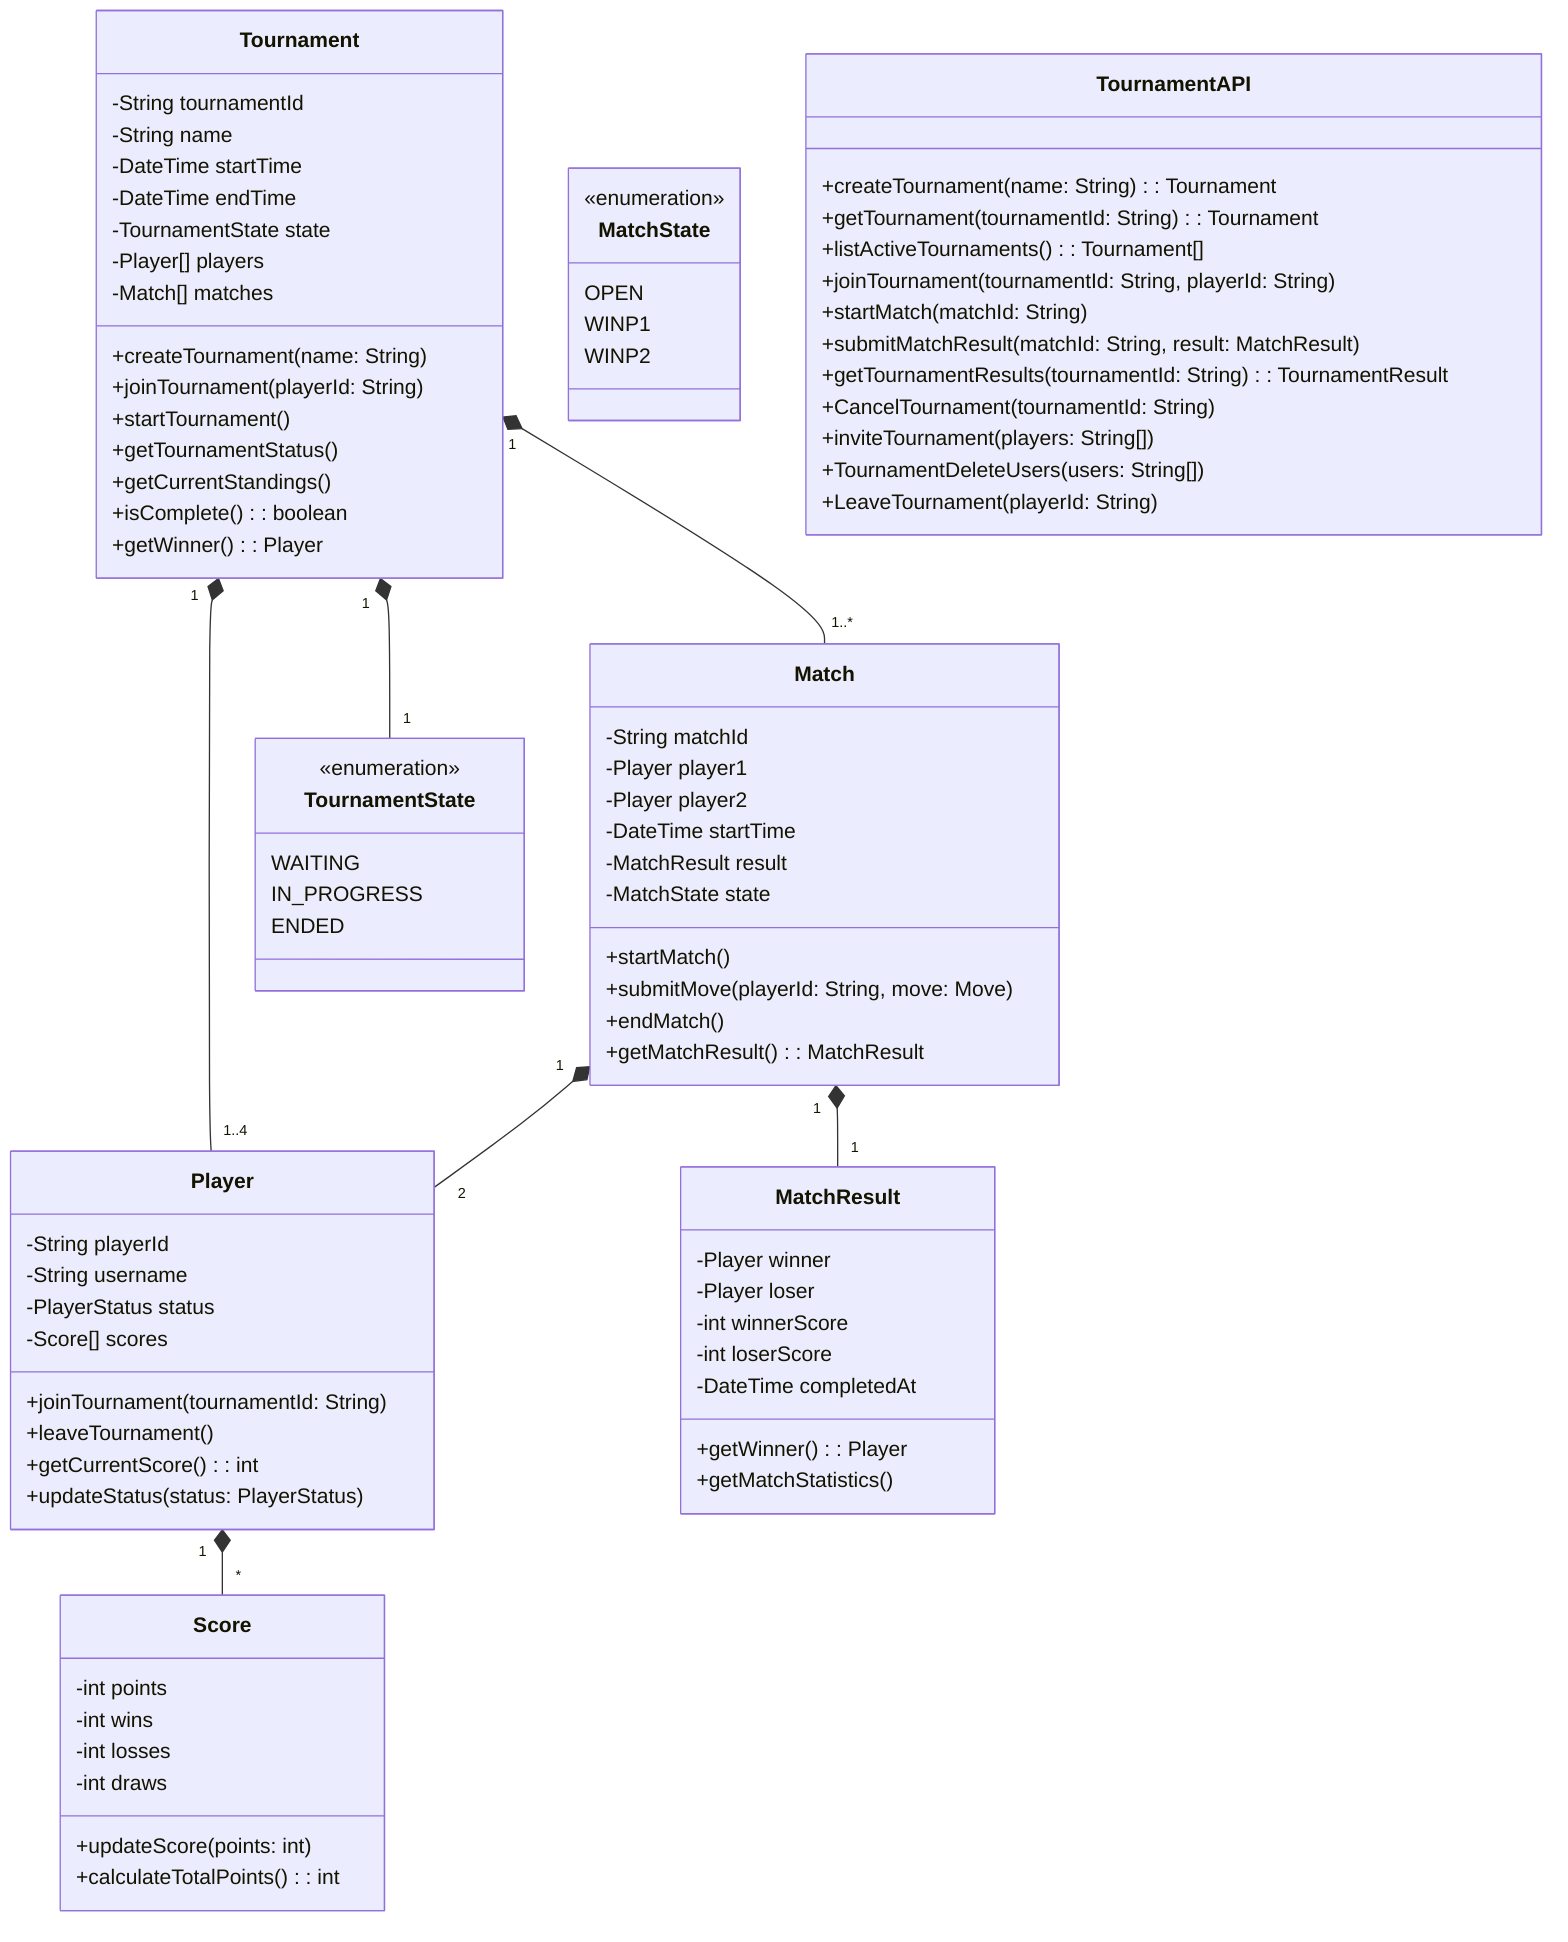 classDiagram
    Tournament "1" *-- "1..4" Player
    Tournament "1" *-- "1..*" Match
    Tournament "1" *-- "1" TournamentState
    Match "1" *-- "2" Player
    Match "1" *-- "1" MatchResult
    Player "1" *-- "*" Score
    
    class Tournament {
        -String tournamentId
        -String name
        -DateTime startTime
        -DateTime endTime
        -TournamentState state
        -Player[] players
        -Match[] matches
        +createTournament(name: String)
        +joinTournament(playerId: String)
        +startTournament()
        +getTournamentStatus()
        +getCurrentStandings()
        +isComplete(): boolean
        +getWinner(): Player
    }

    class TournamentState {
        <<enumeration>>
        WAITING
        IN_PROGRESS
        ENDED
    }

    class Player {
        -String playerId
        -String username
        -PlayerStatus status
        -Score[] scores
        +joinTournament(tournamentId: String)
        +leaveTournament()
        +getCurrentScore(): int
        +updateStatus(status: PlayerStatus)
    }

    class Match {
        -String matchId
        -Player player1
        -Player player2
        -DateTime startTime
        -MatchResult result
        -MatchState state
        +startMatch()
        +submitMove(playerId: String, move: Move)
        +endMatch()
        +getMatchResult(): MatchResult
    }

    class MatchState {
        <<enumeration>>
        OPEN
        WINP1
        WINP2
    }

    class MatchResult {
        -Player winner
        -Player loser
        -int winnerScore
        -int loserScore
        -DateTime completedAt
        +getWinner(): Player
        +getMatchStatistics()
    }

    class Score {
        -int points
        -int wins
        -int losses
        -int draws
        +updateScore(points: int)
        +calculateTotalPoints(): int
    }

    class TournamentAPI {
        +createTournament(name: String): Tournament
        +getTournament(tournamentId: String): Tournament
        +listActiveTournaments(): Tournament[]
        +joinTournament(tournamentId: String, playerId: String)
        +startMatch(matchId: String)
        +submitMatchResult(matchId: String, result: MatchResult)
        +getTournamentResults(tournamentId: String): TournamentResult
        +CancelTournament(tournamentId: String)
        +inviteTournament(players: String[])
        +TournamentDeleteUsers(users: String[])
        +LeaveTournament(playerId: String)
    }
